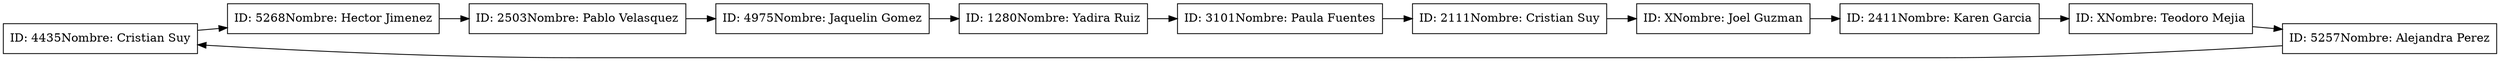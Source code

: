 digraph lista{
rankdir=LR;
node[shape = record];
nodo0[label="ID: 4435Nombre: Cristian Suy"];
nodo1[label="ID: 5268Nombre: Hector Jimenez"];
nodo2[label="ID: 2503Nombre: Pablo Velasquez"];
nodo3[label="ID: 4975Nombre: Jaquelin Gomez"];
nodo4[label="ID: 1280Nombre: Yadira Ruiz"];
nodo5[label="ID: 3101Nombre: Paula Fuentes"];
nodo6[label="ID: 2111Nombre: Cristian Suy"];
nodo7[label="ID: XNombre: Joel Guzman"];
nodo8[label="ID: 2411Nombre: Karen Garcia"];
nodo9[label="ID: XNombre: Teodoro Mejia"];
nodo10[label="ID: 5257Nombre: Alejandra Perez"];
nodo0->nodo1;
nodo1->nodo2;
nodo2->nodo3;
nodo3->nodo4;
nodo4->nodo5;
nodo5->nodo6;
nodo6->nodo7;
nodo7->nodo8;
nodo8->nodo9;
nodo9->nodo10;
nodo10->nodo0;
}